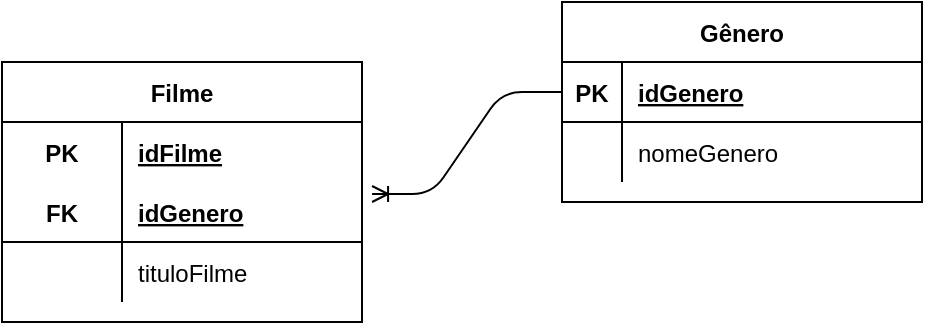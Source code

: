 <mxfile version="14.9.6" type="device"><diagram id="h49NMwLho7px4022QOMk" name="Página-1"><mxGraphModel dx="510" dy="494" grid="1" gridSize="10" guides="1" tooltips="1" connect="1" arrows="1" fold="1" page="1" pageScale="1" pageWidth="827" pageHeight="1169" math="0" shadow="0"><root><mxCell id="0"/><mxCell id="1" parent="0"/><mxCell id="zNBL-tTuSPnSNH99vrxj-1" value="Filme" style="shape=table;startSize=30;container=1;collapsible=1;childLayout=tableLayout;fixedRows=1;rowLines=0;fontStyle=1;align=center;resizeLast=1;" vertex="1" parent="1"><mxGeometry x="40" y="80" width="180" height="130" as="geometry"/></mxCell><mxCell id="zNBL-tTuSPnSNH99vrxj-2" value="" style="shape=partialRectangle;collapsible=0;dropTarget=0;pointerEvents=0;fillColor=none;top=0;left=0;bottom=0;right=0;points=[[0,0.5],[1,0.5]];portConstraint=eastwest;" vertex="1" parent="zNBL-tTuSPnSNH99vrxj-1"><mxGeometry y="30" width="180" height="30" as="geometry"/></mxCell><mxCell id="zNBL-tTuSPnSNH99vrxj-3" value="PK" style="shape=partialRectangle;connectable=0;fillColor=none;top=0;left=0;bottom=0;right=0;fontStyle=1;overflow=hidden;" vertex="1" parent="zNBL-tTuSPnSNH99vrxj-2"><mxGeometry width="60" height="30" as="geometry"/></mxCell><mxCell id="zNBL-tTuSPnSNH99vrxj-4" value="idFilme" style="shape=partialRectangle;connectable=0;fillColor=none;top=0;left=0;bottom=0;right=0;align=left;spacingLeft=6;fontStyle=5;overflow=hidden;" vertex="1" parent="zNBL-tTuSPnSNH99vrxj-2"><mxGeometry x="60" width="120" height="30" as="geometry"/></mxCell><mxCell id="zNBL-tTuSPnSNH99vrxj-5" value="" style="shape=partialRectangle;collapsible=0;dropTarget=0;pointerEvents=0;fillColor=none;top=0;left=0;bottom=1;right=0;points=[[0,0.5],[1,0.5]];portConstraint=eastwest;" vertex="1" parent="zNBL-tTuSPnSNH99vrxj-1"><mxGeometry y="60" width="180" height="30" as="geometry"/></mxCell><mxCell id="zNBL-tTuSPnSNH99vrxj-6" value="FK" style="shape=partialRectangle;connectable=0;fillColor=none;top=0;left=0;bottom=0;right=0;fontStyle=1;overflow=hidden;" vertex="1" parent="zNBL-tTuSPnSNH99vrxj-5"><mxGeometry width="60" height="30" as="geometry"/></mxCell><mxCell id="zNBL-tTuSPnSNH99vrxj-7" value="idGenero" style="shape=partialRectangle;connectable=0;fillColor=none;top=0;left=0;bottom=0;right=0;align=left;spacingLeft=6;fontStyle=5;overflow=hidden;" vertex="1" parent="zNBL-tTuSPnSNH99vrxj-5"><mxGeometry x="60" width="120" height="30" as="geometry"/></mxCell><mxCell id="zNBL-tTuSPnSNH99vrxj-8" value="" style="shape=partialRectangle;collapsible=0;dropTarget=0;pointerEvents=0;fillColor=none;top=0;left=0;bottom=0;right=0;points=[[0,0.5],[1,0.5]];portConstraint=eastwest;" vertex="1" parent="zNBL-tTuSPnSNH99vrxj-1"><mxGeometry y="90" width="180" height="30" as="geometry"/></mxCell><mxCell id="zNBL-tTuSPnSNH99vrxj-9" value="" style="shape=partialRectangle;connectable=0;fillColor=none;top=0;left=0;bottom=0;right=0;editable=1;overflow=hidden;" vertex="1" parent="zNBL-tTuSPnSNH99vrxj-8"><mxGeometry width="60" height="30" as="geometry"/></mxCell><mxCell id="zNBL-tTuSPnSNH99vrxj-10" value="tituloFilme" style="shape=partialRectangle;connectable=0;fillColor=none;top=0;left=0;bottom=0;right=0;align=left;spacingLeft=6;overflow=hidden;" vertex="1" parent="zNBL-tTuSPnSNH99vrxj-8"><mxGeometry x="60" width="120" height="30" as="geometry"/></mxCell><mxCell id="zNBL-tTuSPnSNH99vrxj-14" value="Gênero" style="shape=table;startSize=30;container=1;collapsible=1;childLayout=tableLayout;fixedRows=1;rowLines=0;fontStyle=1;align=center;resizeLast=1;" vertex="1" parent="1"><mxGeometry x="320" y="50" width="180" height="100" as="geometry"/></mxCell><mxCell id="zNBL-tTuSPnSNH99vrxj-15" value="" style="shape=partialRectangle;collapsible=0;dropTarget=0;pointerEvents=0;fillColor=none;top=0;left=0;bottom=1;right=0;points=[[0,0.5],[1,0.5]];portConstraint=eastwest;" vertex="1" parent="zNBL-tTuSPnSNH99vrxj-14"><mxGeometry y="30" width="180" height="30" as="geometry"/></mxCell><mxCell id="zNBL-tTuSPnSNH99vrxj-16" value="PK" style="shape=partialRectangle;connectable=0;fillColor=none;top=0;left=0;bottom=0;right=0;fontStyle=1;overflow=hidden;" vertex="1" parent="zNBL-tTuSPnSNH99vrxj-15"><mxGeometry width="30" height="30" as="geometry"/></mxCell><mxCell id="zNBL-tTuSPnSNH99vrxj-17" value="idGenero" style="shape=partialRectangle;connectable=0;fillColor=none;top=0;left=0;bottom=0;right=0;align=left;spacingLeft=6;fontStyle=5;overflow=hidden;" vertex="1" parent="zNBL-tTuSPnSNH99vrxj-15"><mxGeometry x="30" width="150" height="30" as="geometry"/></mxCell><mxCell id="zNBL-tTuSPnSNH99vrxj-18" value="" style="shape=partialRectangle;collapsible=0;dropTarget=0;pointerEvents=0;fillColor=none;top=0;left=0;bottom=0;right=0;points=[[0,0.5],[1,0.5]];portConstraint=eastwest;" vertex="1" parent="zNBL-tTuSPnSNH99vrxj-14"><mxGeometry y="60" width="180" height="30" as="geometry"/></mxCell><mxCell id="zNBL-tTuSPnSNH99vrxj-19" value="" style="shape=partialRectangle;connectable=0;fillColor=none;top=0;left=0;bottom=0;right=0;editable=1;overflow=hidden;" vertex="1" parent="zNBL-tTuSPnSNH99vrxj-18"><mxGeometry width="30" height="30" as="geometry"/></mxCell><mxCell id="zNBL-tTuSPnSNH99vrxj-20" value="nomeGenero" style="shape=partialRectangle;connectable=0;fillColor=none;top=0;left=0;bottom=0;right=0;align=left;spacingLeft=6;overflow=hidden;" vertex="1" parent="zNBL-tTuSPnSNH99vrxj-18"><mxGeometry x="30" width="150" height="30" as="geometry"/></mxCell><mxCell id="zNBL-tTuSPnSNH99vrxj-27" value="" style="edgeStyle=entityRelationEdgeStyle;fontSize=12;html=1;endArrow=ERoneToMany;exitX=0;exitY=0.5;exitDx=0;exitDy=0;entryX=1.028;entryY=0.2;entryDx=0;entryDy=0;entryPerimeter=0;" edge="1" parent="1" source="zNBL-tTuSPnSNH99vrxj-15" target="zNBL-tTuSPnSNH99vrxj-5"><mxGeometry width="100" height="100" relative="1" as="geometry"><mxPoint x="210" y="310" as="sourcePoint"/><mxPoint x="310" y="210" as="targetPoint"/></mxGeometry></mxCell></root></mxGraphModel></diagram></mxfile>